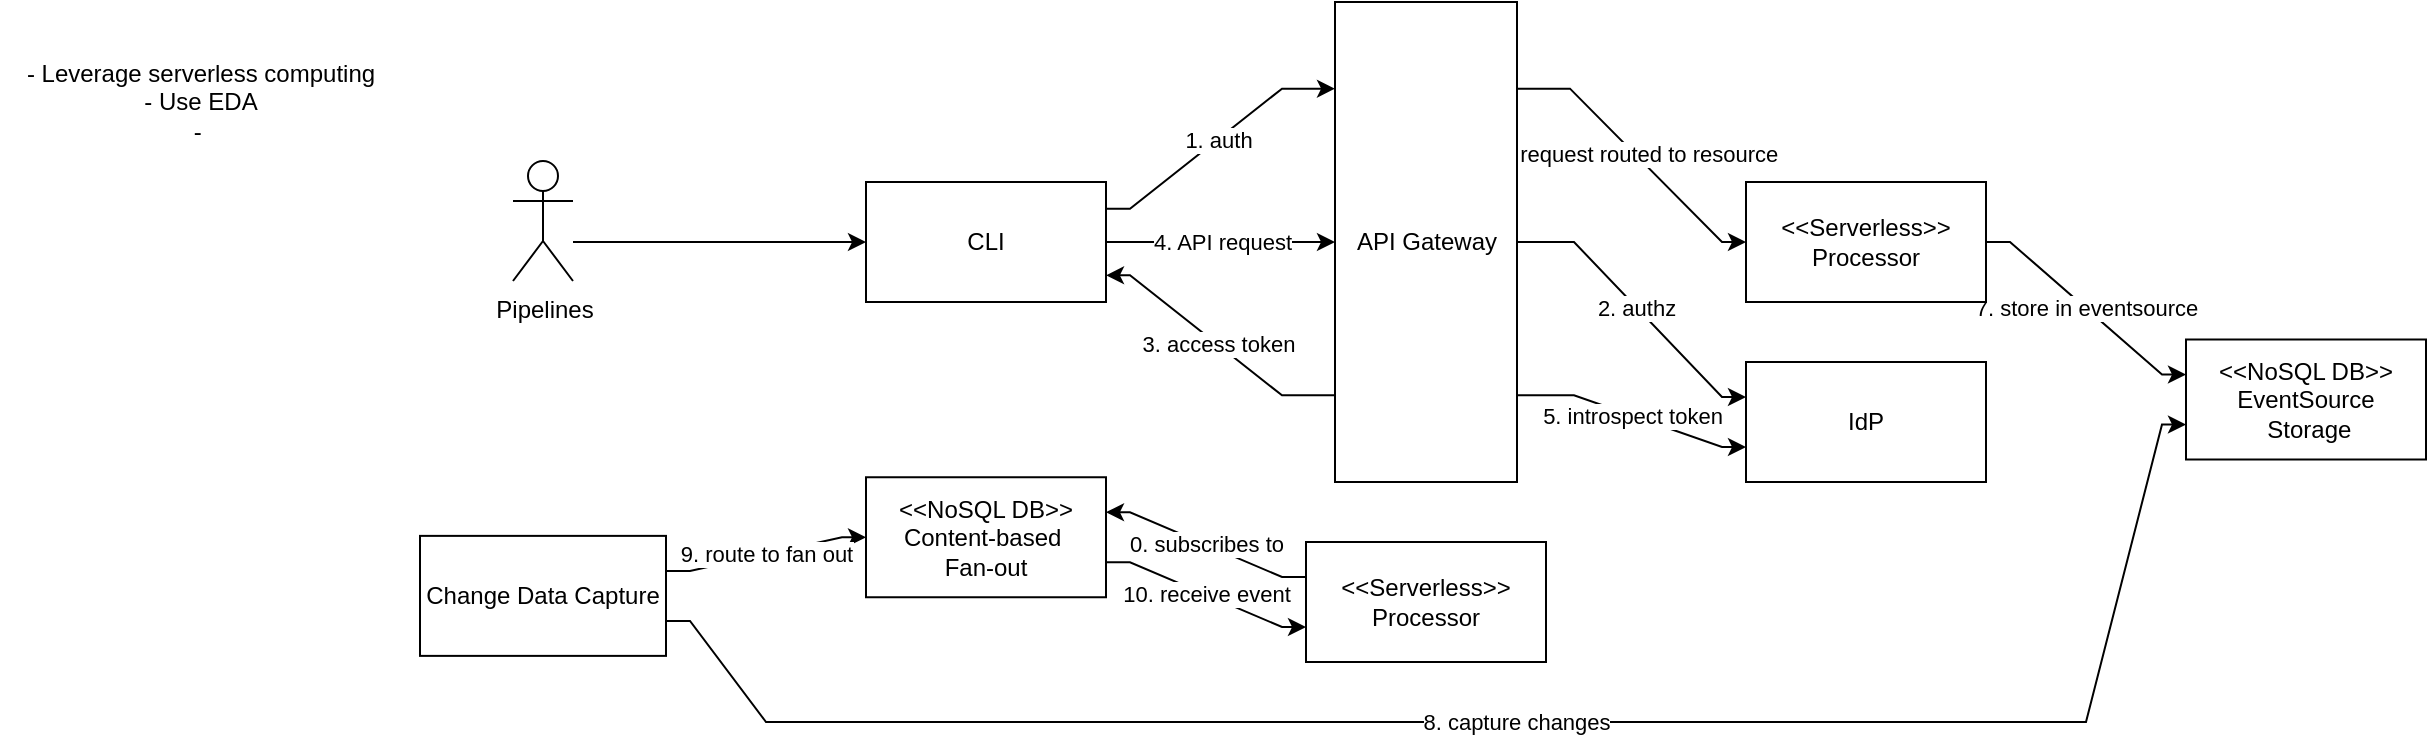 <mxfile version="20.3.0" type="github" pages="2">
  <diagram name="Page-1" id="74b105a0-9070-1c63-61bc-23e55f88626e">
    <mxGraphModel dx="2772.5" dy="650" grid="1" gridSize="10" guides="1" tooltips="1" connect="1" arrows="1" fold="1" page="1" pageScale="1.5" pageWidth="1169" pageHeight="826" background="none" math="0" shadow="0">
      <root>
        <mxCell id="0" style=";html=1;" />
        <mxCell id="1" style=";html=1;" parent="0" />
        <mxCell id="10b056a9c633e61c-28" style="edgeStyle=orthogonalEdgeStyle;rounded=0;html=1;endArrow=block;endFill=1;jettySize=auto;orthogonalLoop=1;strokeWidth=2;startArrow=none;startFill=0;" parent="1" target="10b056a9c633e61c-4" edge="1">
          <mxGeometry relative="1" as="geometry">
            <Array as="points">
              <mxPoint x="1267" y="310" />
              <mxPoint x="247" y="310" />
            </Array>
            <mxPoint x="1267" y="370" as="sourcePoint" />
          </mxGeometry>
        </mxCell>
        <mxCell id="10b056a9c633e61c-29" style="edgeStyle=orthogonalEdgeStyle;rounded=0;html=1;endArrow=block;endFill=1;jettySize=auto;orthogonalLoop=1;fontSize=12;strokeWidth=2;startArrow=none;startFill=0;" parent="1" target="10b056a9c633e61c-4" edge="1">
          <mxGeometry relative="1" as="geometry">
            <Array as="points">
              <mxPoint x="1507" y="310" />
              <mxPoint x="247" y="310" />
            </Array>
            <mxPoint x="1507" y="515" as="sourcePoint" />
          </mxGeometry>
        </mxCell>
        <mxCell id="NAhCEB2W1_DOAD3AXYZe-10" value="1. auth" style="edgeStyle=orthogonalEdgeStyle;rounded=0;orthogonalLoop=1;jettySize=auto;html=1;noEdgeStyle=1;orthogonal=1;" edge="1" parent="1" source="NAhCEB2W1_DOAD3AXYZe-1" target="NAhCEB2W1_DOAD3AXYZe-9">
          <mxGeometry relative="1" as="geometry">
            <Array as="points">
              <mxPoint x="355" y="103.333" />
              <mxPoint x="431" y="43.333" />
            </Array>
          </mxGeometry>
        </mxCell>
        <mxCell id="NAhCEB2W1_DOAD3AXYZe-16" value="4. API request" style="edgeStyle=orthogonalEdgeStyle;rounded=0;orthogonalLoop=1;jettySize=auto;html=1;noEdgeStyle=1;orthogonal=1;" edge="1" parent="1" source="NAhCEB2W1_DOAD3AXYZe-1" target="NAhCEB2W1_DOAD3AXYZe-9">
          <mxGeometry relative="1" as="geometry">
            <Array as="points">
              <mxPoint x="355" y="120" />
              <mxPoint x="431" y="120" />
            </Array>
          </mxGeometry>
        </mxCell>
        <mxCell id="NAhCEB2W1_DOAD3AXYZe-1" value="CLI" style="rounded=0;whiteSpace=wrap;html=1;" vertex="1" parent="1">
          <mxGeometry x="223" y="90" width="120" height="60" as="geometry" />
        </mxCell>
        <mxCell id="NAhCEB2W1_DOAD3AXYZe-22" style="edgeStyle=orthogonalEdgeStyle;rounded=0;orthogonalLoop=1;jettySize=auto;html=1;noEdgeStyle=1;orthogonal=1;" edge="1" parent="1" source="NAhCEB2W1_DOAD3AXYZe-2" target="NAhCEB2W1_DOAD3AXYZe-1">
          <mxGeometry relative="1" as="geometry">
            <Array as="points">
              <mxPoint x="135" y="120" />
              <mxPoint x="211" y="120" />
            </Array>
          </mxGeometry>
        </mxCell>
        <mxCell id="NAhCEB2W1_DOAD3AXYZe-2" value="Pipelines" style="shape=umlActor;verticalLabelPosition=bottom;verticalAlign=top;html=1;outlineConnect=0;" vertex="1" parent="1">
          <mxGeometry x="46.5" y="79.5" width="30" height="60" as="geometry" />
        </mxCell>
        <mxCell id="NAhCEB2W1_DOAD3AXYZe-3" style="edgeStyle=orthogonalEdgeStyle;rounded=0;orthogonalLoop=1;jettySize=auto;html=1;exitX=0.5;exitY=1;exitDx=0;exitDy=0;" edge="1" parent="1" source="NAhCEB2W1_DOAD3AXYZe-1" target="NAhCEB2W1_DOAD3AXYZe-1">
          <mxGeometry relative="1" as="geometry" />
        </mxCell>
        <mxCell id="NAhCEB2W1_DOAD3AXYZe-12" value="6. request routed to resource" style="edgeStyle=orthogonalEdgeStyle;rounded=0;orthogonalLoop=1;jettySize=auto;html=1;noEdgeStyle=1;orthogonal=1;" edge="1" parent="1" source="NAhCEB2W1_DOAD3AXYZe-9" target="NAhCEB2W1_DOAD3AXYZe-11">
          <mxGeometry relative="1" as="geometry">
            <Array as="points">
              <mxPoint x="575" y="43.333" />
              <mxPoint x="651" y="120" />
            </Array>
          </mxGeometry>
        </mxCell>
        <mxCell id="NAhCEB2W1_DOAD3AXYZe-14" value="2. authz" style="edgeStyle=orthogonalEdgeStyle;rounded=0;orthogonalLoop=1;jettySize=auto;html=1;noEdgeStyle=1;orthogonal=1;" edge="1" parent="1" source="NAhCEB2W1_DOAD3AXYZe-9" target="NAhCEB2W1_DOAD3AXYZe-13">
          <mxGeometry relative="1" as="geometry">
            <Array as="points">
              <mxPoint x="577" y="120" />
              <mxPoint x="651" y="197.5" />
            </Array>
          </mxGeometry>
        </mxCell>
        <mxCell id="NAhCEB2W1_DOAD3AXYZe-15" value="3. access token" style="edgeStyle=orthogonalEdgeStyle;rounded=0;orthogonalLoop=1;jettySize=auto;html=1;noEdgeStyle=1;orthogonal=1;" edge="1" parent="1" source="NAhCEB2W1_DOAD3AXYZe-9" target="NAhCEB2W1_DOAD3AXYZe-1">
          <mxGeometry relative="1" as="geometry">
            <Array as="points">
              <mxPoint x="431" y="196.667" />
              <mxPoint x="355" y="136.667" />
            </Array>
          </mxGeometry>
        </mxCell>
        <mxCell id="NAhCEB2W1_DOAD3AXYZe-17" value="5. introspect token" style="edgeStyle=orthogonalEdgeStyle;rounded=0;orthogonalLoop=1;jettySize=auto;html=1;noEdgeStyle=1;orthogonal=1;" edge="1" parent="1" source="NAhCEB2W1_DOAD3AXYZe-9" target="NAhCEB2W1_DOAD3AXYZe-13">
          <mxGeometry relative="1" as="geometry">
            <Array as="points">
              <mxPoint x="577" y="196.667" />
              <mxPoint x="651" y="222.5" />
            </Array>
          </mxGeometry>
        </mxCell>
        <mxCell id="NAhCEB2W1_DOAD3AXYZe-9" value="API Gateway" style="whiteSpace=wrap;html=1;rounded=0;" vertex="1" parent="1">
          <mxGeometry x="457.5" width="91" height="240" as="geometry" />
        </mxCell>
        <mxCell id="NAhCEB2W1_DOAD3AXYZe-24" value="7. store in eventsource" style="edgeStyle=orthogonalEdgeStyle;rounded=0;orthogonalLoop=1;jettySize=auto;html=1;noEdgeStyle=1;orthogonal=1;" edge="1" parent="1" source="NAhCEB2W1_DOAD3AXYZe-11" target="NAhCEB2W1_DOAD3AXYZe-23">
          <mxGeometry relative="1" as="geometry">
            <Array as="points">
              <mxPoint x="795" y="120" />
              <mxPoint x="871" y="186.25" />
            </Array>
          </mxGeometry>
        </mxCell>
        <mxCell id="NAhCEB2W1_DOAD3AXYZe-11" value="&amp;lt;&amp;lt;Serverless&amp;gt;&amp;gt;&lt;br&gt;Processor" style="whiteSpace=wrap;html=1;rounded=0;" vertex="1" parent="1">
          <mxGeometry x="663" y="90" width="120" height="60" as="geometry" />
        </mxCell>
        <mxCell id="NAhCEB2W1_DOAD3AXYZe-13" value="IdP" style="whiteSpace=wrap;html=1;rounded=0;" vertex="1" parent="1">
          <mxGeometry x="663" y="180" width="120" height="60" as="geometry" />
        </mxCell>
        <mxCell id="NAhCEB2W1_DOAD3AXYZe-26" value="9. route to fan out" style="edgeStyle=orthogonalEdgeStyle;rounded=0;orthogonalLoop=1;jettySize=auto;html=1;startArrow=none;noEdgeStyle=1;orthogonal=1;" edge="1" parent="1" source="NAhCEB2W1_DOAD3AXYZe-30" target="NAhCEB2W1_DOAD3AXYZe-25">
          <mxGeometry relative="1" as="geometry">
            <Array as="points">
              <mxPoint x="135" y="284.438" />
              <mxPoint x="211" y="267.623" />
            </Array>
          </mxGeometry>
        </mxCell>
        <mxCell id="NAhCEB2W1_DOAD3AXYZe-23" value="&amp;lt;&amp;lt;NoSQL DB&amp;gt;&amp;gt;&lt;br&gt;EventSource&lt;br&gt;&amp;nbsp;Storage" style="whiteSpace=wrap;html=1;rounded=0;" vertex="1" parent="1">
          <mxGeometry x="883" y="168.75" width="120" height="60" as="geometry" />
        </mxCell>
        <mxCell id="NAhCEB2W1_DOAD3AXYZe-34" value="10. receive event" style="edgeStyle=orthogonalEdgeStyle;rounded=0;orthogonalLoop=1;jettySize=auto;html=1;noEdgeStyle=1;orthogonal=1;" edge="1" parent="1" source="NAhCEB2W1_DOAD3AXYZe-25" target="NAhCEB2W1_DOAD3AXYZe-29">
          <mxGeometry relative="1" as="geometry">
            <Array as="points">
              <mxPoint x="355" y="280.123" />
              <mxPoint x="431" y="312.5" />
            </Array>
          </mxGeometry>
        </mxCell>
        <mxCell id="NAhCEB2W1_DOAD3AXYZe-25" value="&amp;lt;&amp;lt;NoSQL DB&amp;gt;&amp;gt;&lt;br&gt;Content-based&amp;nbsp;&lt;br&gt;Fan-out" style="whiteSpace=wrap;html=1;rounded=0;" vertex="1" parent="1">
          <mxGeometry x="223" y="237.623" width="120" height="60" as="geometry" />
        </mxCell>
        <mxCell id="NAhCEB2W1_DOAD3AXYZe-28" value="0. subscribes to" style="edgeStyle=orthogonalEdgeStyle;rounded=0;orthogonalLoop=1;jettySize=auto;html=1;noEdgeStyle=1;orthogonal=1;" edge="1" parent="1" source="NAhCEB2W1_DOAD3AXYZe-29" target="NAhCEB2W1_DOAD3AXYZe-25">
          <mxGeometry relative="1" as="geometry">
            <mxPoint x="810" y="210" as="sourcePoint" />
            <Array as="points">
              <mxPoint x="431" y="287.5" />
              <mxPoint x="355" y="255.123" />
            </Array>
          </mxGeometry>
        </mxCell>
        <mxCell id="NAhCEB2W1_DOAD3AXYZe-29" value="&amp;lt;&amp;lt;Serverless&amp;gt;&amp;gt;&lt;br&gt;Processor" style="whiteSpace=wrap;html=1;rounded=0;" vertex="1" parent="1">
          <mxGeometry x="443" y="270" width="120" height="60" as="geometry" />
        </mxCell>
        <mxCell id="NAhCEB2W1_DOAD3AXYZe-33" value="8. capture changes" style="edgeStyle=orthogonalEdgeStyle;rounded=0;orthogonalLoop=1;jettySize=auto;html=1;noEdgeStyle=1;orthogonal=1;" edge="1" parent="1" source="NAhCEB2W1_DOAD3AXYZe-30" target="NAhCEB2W1_DOAD3AXYZe-23">
          <mxGeometry relative="1" as="geometry">
            <Array as="points">
              <mxPoint x="135" y="309.438" />
              <mxPoint x="173" y="360" />
              <mxPoint x="393" y="360" />
              <mxPoint x="393" y="360" />
              <mxPoint x="613" y="360" />
              <mxPoint x="613" y="360" />
              <mxPoint x="833" y="360" />
              <mxPoint x="871" y="211.25" />
            </Array>
          </mxGeometry>
        </mxCell>
        <mxCell id="NAhCEB2W1_DOAD3AXYZe-30" value="Change Data Capture" style="whiteSpace=wrap;html=1;rounded=0;" vertex="1" parent="1">
          <mxGeometry y="266.938" width="123" height="60" as="geometry" />
        </mxCell>
        <mxCell id="n662sS_YWUpIwc5-7mui-1" value="- Leverage serverless computing&lt;br&gt;- Use EDA&lt;br&gt;-&amp;nbsp;" style="text;html=1;align=center;verticalAlign=middle;resizable=0;points=[];autosize=1;strokeColor=none;fillColor=none;" vertex="1" parent="1">
          <mxGeometry x="-210" y="20" width="200" height="60" as="geometry" />
        </mxCell>
      </root>
    </mxGraphModel>
  </diagram>
  <diagram id="yF8CowyZTkOiPt2vfiHv" name="Page-2">
    <mxGraphModel dx="815" dy="520" grid="1" gridSize="10" guides="1" tooltips="1" connect="1" arrows="1" fold="1" page="1" pageScale="1" pageWidth="850" pageHeight="1100" math="0" shadow="0">
      <root>
        <mxCell id="0" />
        <mxCell id="1" parent="0" />
      </root>
    </mxGraphModel>
  </diagram>
</mxfile>

